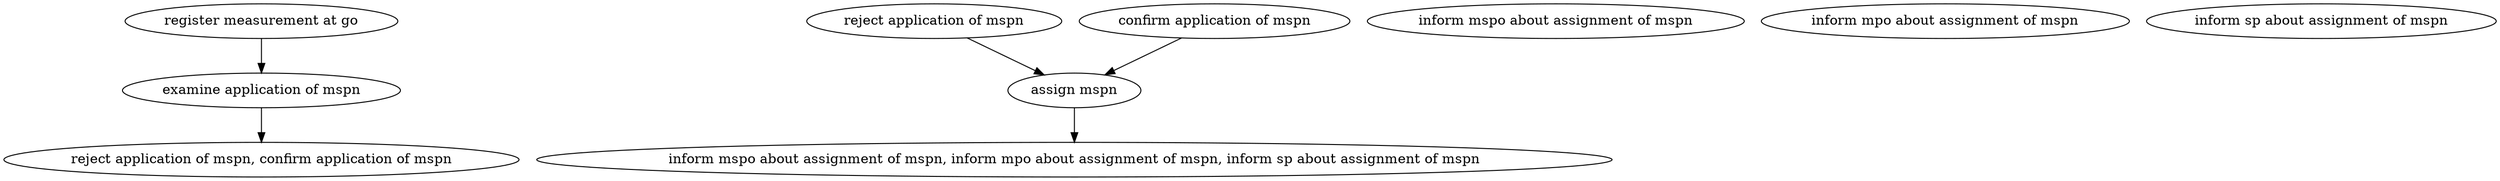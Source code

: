 strict digraph "doc-10.7" {
	graph [name="doc-10.7"];
	"register measurement at go"	[attrs="{'type': 'Activity', 'label': 'register measurement at go'}"];
	"examine application of mspn"	[attrs="{'type': 'Activity', 'label': 'examine application of mspn'}"];
	"register measurement at go" -> "examine application of mspn"	[attrs="{'type': 'flow', 'label': 'flow'}"];
	"reject application of mspn, confirm application of mspn"	[attrs="{'type': 'Activity', 'label': 'reject application of mspn, confirm application of mspn'}"];
	"examine application of mspn" -> "reject application of mspn, confirm application of mspn"	[attrs="{'type': 'flow', 'label': 'flow'}"];
	"reject application of mspn"	[attrs="{'type': 'Activity', 'label': 'reject application of mspn'}"];
	"assign mspn"	[attrs="{'type': 'Activity', 'label': 'assign mspn'}"];
	"reject application of mspn" -> "assign mspn"	[attrs="{'type': 'flow', 'label': 'flow'}"];
	"confirm application of mspn"	[attrs="{'type': 'Activity', 'label': 'confirm application of mspn'}"];
	"confirm application of mspn" -> "assign mspn"	[attrs="{'type': 'flow', 'label': 'flow'}"];
	"inform mspo about assignment of mspn, inform mpo about assignment of mspn, inform sp about assignment of mspn"	[attrs="{'type': 'Activity', 'label': 'inform mspo about assignment of mspn, inform mpo about assignment of mspn, inform sp about assignment \
of mspn'}"];
	"assign mspn" -> "inform mspo about assignment of mspn, inform mpo about assignment of mspn, inform sp about assignment of mspn"	[attrs="{'type': 'flow', 'label': 'flow'}"];
	"inform mspo about assignment of mspn"	[attrs="{'type': 'Activity', 'label': 'inform mspo about assignment of mspn'}"];
	"inform mpo about assignment of mspn"	[attrs="{'type': 'Activity', 'label': 'inform mpo about assignment of mspn'}"];
	"inform sp about assignment of mspn"	[attrs="{'type': 'Activity', 'label': 'inform sp about assignment of mspn'}"];
}
